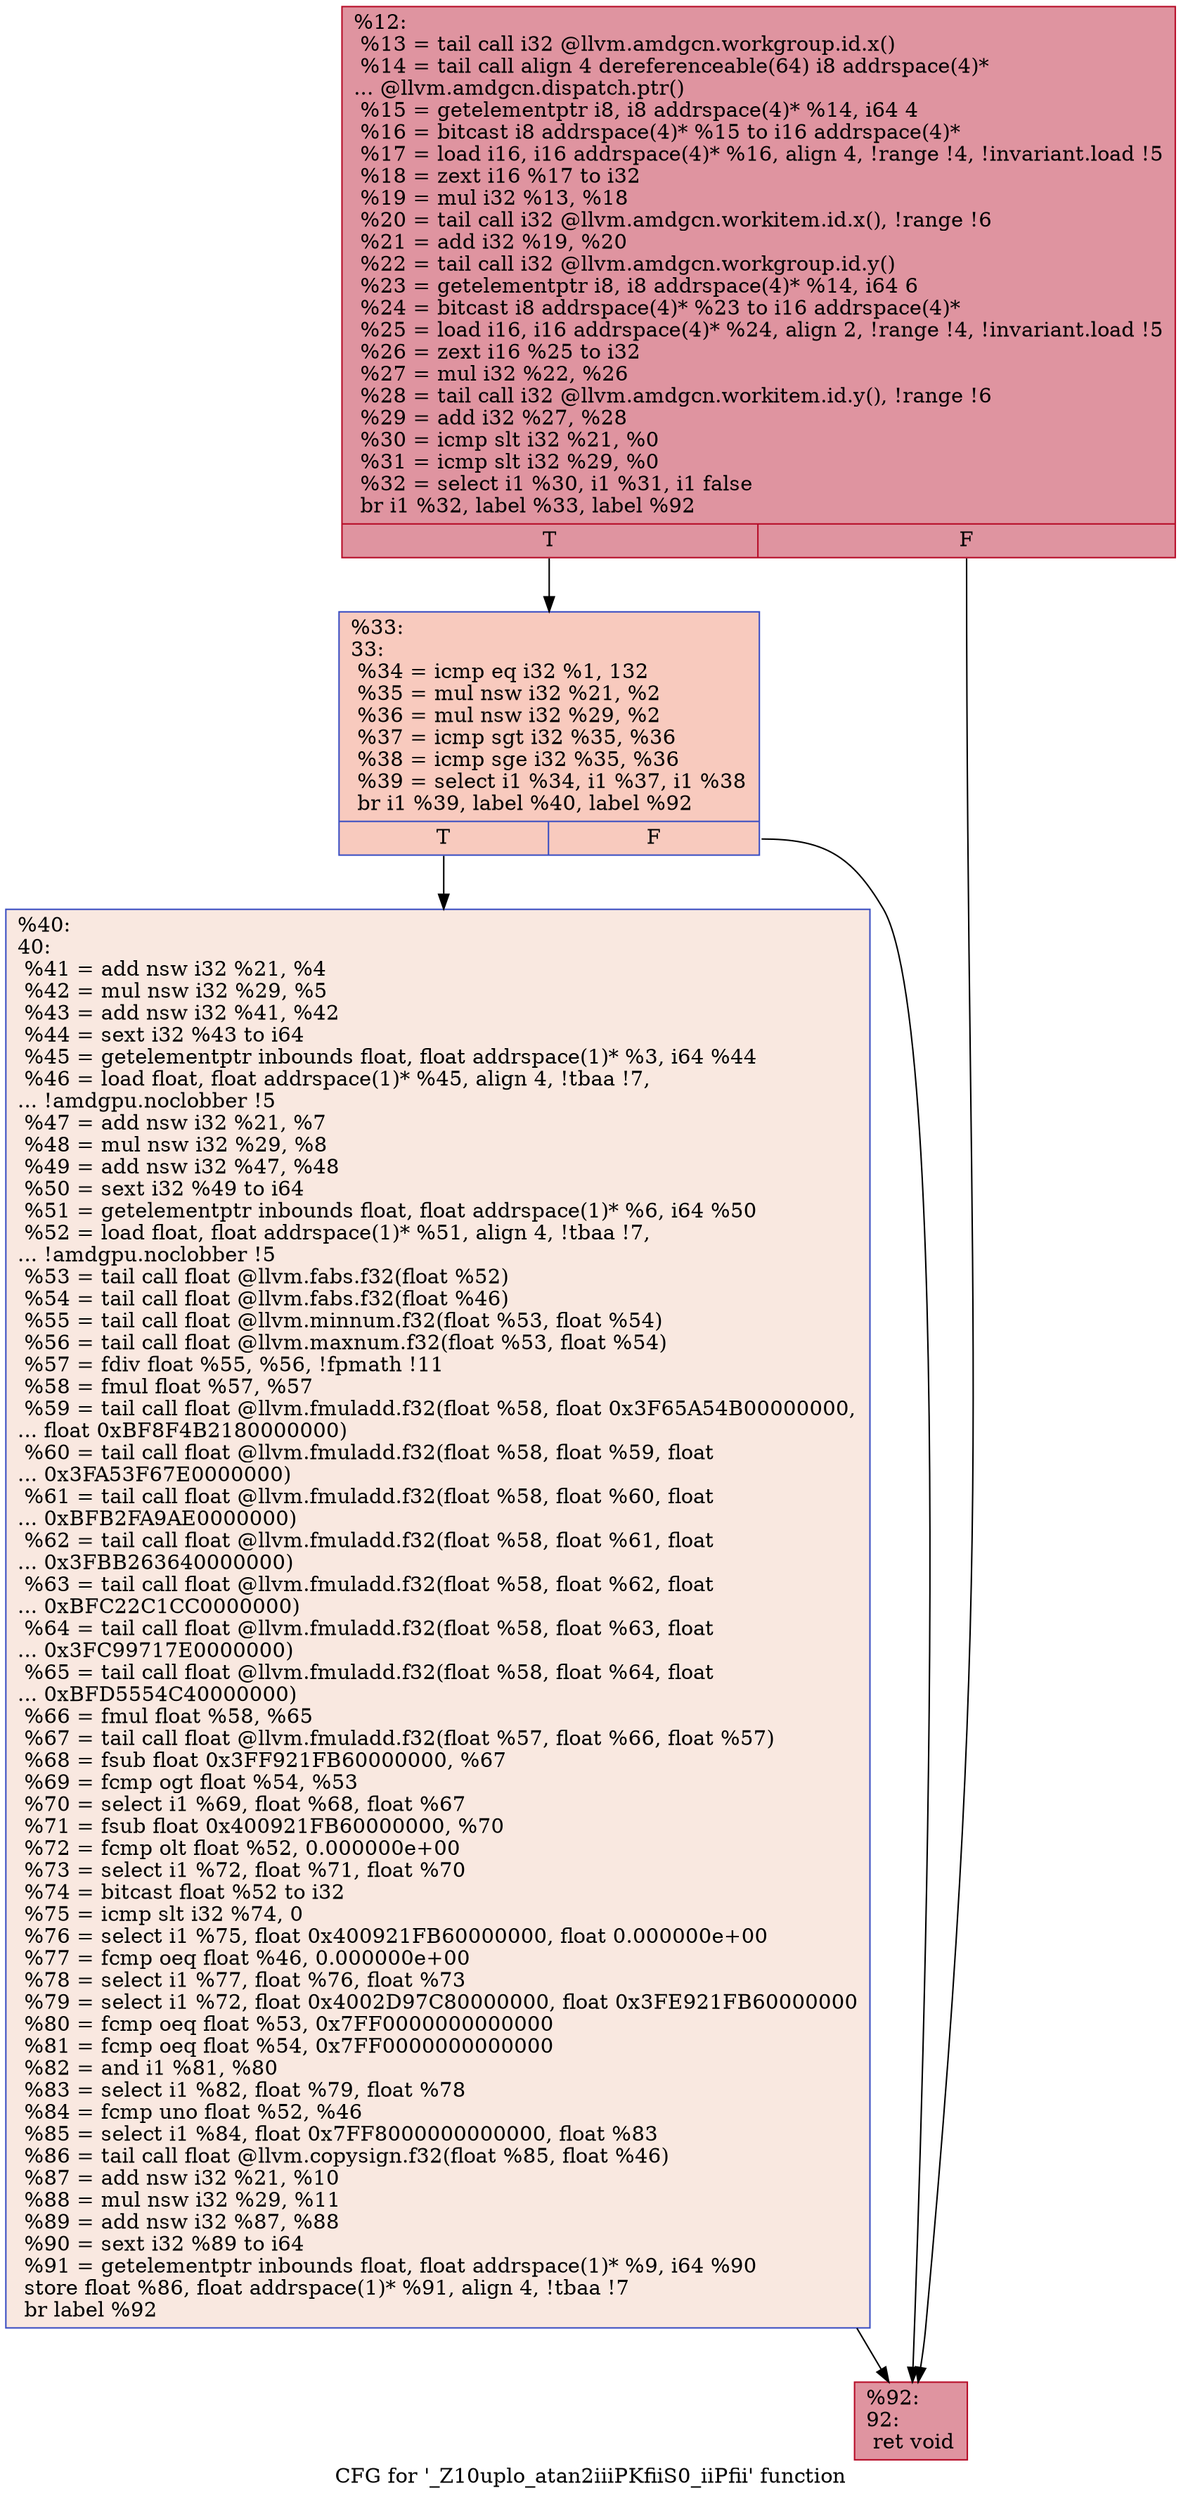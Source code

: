 digraph "CFG for '_Z10uplo_atan2iiiPKfiiS0_iiPfii' function" {
	label="CFG for '_Z10uplo_atan2iiiPKfiiS0_iiPfii' function";

	Node0x5a596e0 [shape=record,color="#b70d28ff", style=filled, fillcolor="#b70d2870",label="{%12:\l  %13 = tail call i32 @llvm.amdgcn.workgroup.id.x()\l  %14 = tail call align 4 dereferenceable(64) i8 addrspace(4)*\l... @llvm.amdgcn.dispatch.ptr()\l  %15 = getelementptr i8, i8 addrspace(4)* %14, i64 4\l  %16 = bitcast i8 addrspace(4)* %15 to i16 addrspace(4)*\l  %17 = load i16, i16 addrspace(4)* %16, align 4, !range !4, !invariant.load !5\l  %18 = zext i16 %17 to i32\l  %19 = mul i32 %13, %18\l  %20 = tail call i32 @llvm.amdgcn.workitem.id.x(), !range !6\l  %21 = add i32 %19, %20\l  %22 = tail call i32 @llvm.amdgcn.workgroup.id.y()\l  %23 = getelementptr i8, i8 addrspace(4)* %14, i64 6\l  %24 = bitcast i8 addrspace(4)* %23 to i16 addrspace(4)*\l  %25 = load i16, i16 addrspace(4)* %24, align 2, !range !4, !invariant.load !5\l  %26 = zext i16 %25 to i32\l  %27 = mul i32 %22, %26\l  %28 = tail call i32 @llvm.amdgcn.workitem.id.y(), !range !6\l  %29 = add i32 %27, %28\l  %30 = icmp slt i32 %21, %0\l  %31 = icmp slt i32 %29, %0\l  %32 = select i1 %30, i1 %31, i1 false\l  br i1 %32, label %33, label %92\l|{<s0>T|<s1>F}}"];
	Node0x5a596e0:s0 -> Node0x5a5ae80;
	Node0x5a596e0:s1 -> Node0x5a5af10;
	Node0x5a5ae80 [shape=record,color="#3d50c3ff", style=filled, fillcolor="#ef886b70",label="{%33:\l33:                                               \l  %34 = icmp eq i32 %1, 132\l  %35 = mul nsw i32 %21, %2\l  %36 = mul nsw i32 %29, %2\l  %37 = icmp sgt i32 %35, %36\l  %38 = icmp sge i32 %35, %36\l  %39 = select i1 %34, i1 %37, i1 %38\l  br i1 %39, label %40, label %92\l|{<s0>T|<s1>F}}"];
	Node0x5a5ae80:s0 -> Node0x5a5e3a0;
	Node0x5a5ae80:s1 -> Node0x5a5af10;
	Node0x5a5e3a0 [shape=record,color="#3d50c3ff", style=filled, fillcolor="#f1ccb870",label="{%40:\l40:                                               \l  %41 = add nsw i32 %21, %4\l  %42 = mul nsw i32 %29, %5\l  %43 = add nsw i32 %41, %42\l  %44 = sext i32 %43 to i64\l  %45 = getelementptr inbounds float, float addrspace(1)* %3, i64 %44\l  %46 = load float, float addrspace(1)* %45, align 4, !tbaa !7,\l... !amdgpu.noclobber !5\l  %47 = add nsw i32 %21, %7\l  %48 = mul nsw i32 %29, %8\l  %49 = add nsw i32 %47, %48\l  %50 = sext i32 %49 to i64\l  %51 = getelementptr inbounds float, float addrspace(1)* %6, i64 %50\l  %52 = load float, float addrspace(1)* %51, align 4, !tbaa !7,\l... !amdgpu.noclobber !5\l  %53 = tail call float @llvm.fabs.f32(float %52)\l  %54 = tail call float @llvm.fabs.f32(float %46)\l  %55 = tail call float @llvm.minnum.f32(float %53, float %54)\l  %56 = tail call float @llvm.maxnum.f32(float %53, float %54)\l  %57 = fdiv float %55, %56, !fpmath !11\l  %58 = fmul float %57, %57\l  %59 = tail call float @llvm.fmuladd.f32(float %58, float 0x3F65A54B00000000,\l... float 0xBF8F4B2180000000)\l  %60 = tail call float @llvm.fmuladd.f32(float %58, float %59, float\l... 0x3FA53F67E0000000)\l  %61 = tail call float @llvm.fmuladd.f32(float %58, float %60, float\l... 0xBFB2FA9AE0000000)\l  %62 = tail call float @llvm.fmuladd.f32(float %58, float %61, float\l... 0x3FBB263640000000)\l  %63 = tail call float @llvm.fmuladd.f32(float %58, float %62, float\l... 0xBFC22C1CC0000000)\l  %64 = tail call float @llvm.fmuladd.f32(float %58, float %63, float\l... 0x3FC99717E0000000)\l  %65 = tail call float @llvm.fmuladd.f32(float %58, float %64, float\l... 0xBFD5554C40000000)\l  %66 = fmul float %58, %65\l  %67 = tail call float @llvm.fmuladd.f32(float %57, float %66, float %57)\l  %68 = fsub float 0x3FF921FB60000000, %67\l  %69 = fcmp ogt float %54, %53\l  %70 = select i1 %69, float %68, float %67\l  %71 = fsub float 0x400921FB60000000, %70\l  %72 = fcmp olt float %52, 0.000000e+00\l  %73 = select i1 %72, float %71, float %70\l  %74 = bitcast float %52 to i32\l  %75 = icmp slt i32 %74, 0\l  %76 = select i1 %75, float 0x400921FB60000000, float 0.000000e+00\l  %77 = fcmp oeq float %46, 0.000000e+00\l  %78 = select i1 %77, float %76, float %73\l  %79 = select i1 %72, float 0x4002D97C80000000, float 0x3FE921FB60000000\l  %80 = fcmp oeq float %53, 0x7FF0000000000000\l  %81 = fcmp oeq float %54, 0x7FF0000000000000\l  %82 = and i1 %81, %80\l  %83 = select i1 %82, float %79, float %78\l  %84 = fcmp uno float %52, %46\l  %85 = select i1 %84, float 0x7FF8000000000000, float %83\l  %86 = tail call float @llvm.copysign.f32(float %85, float %46)\l  %87 = add nsw i32 %21, %10\l  %88 = mul nsw i32 %29, %11\l  %89 = add nsw i32 %87, %88\l  %90 = sext i32 %89 to i64\l  %91 = getelementptr inbounds float, float addrspace(1)* %9, i64 %90\l  store float %86, float addrspace(1)* %91, align 4, !tbaa !7\l  br label %92\l}"];
	Node0x5a5e3a0 -> Node0x5a5af10;
	Node0x5a5af10 [shape=record,color="#b70d28ff", style=filled, fillcolor="#b70d2870",label="{%92:\l92:                                               \l  ret void\l}"];
}
